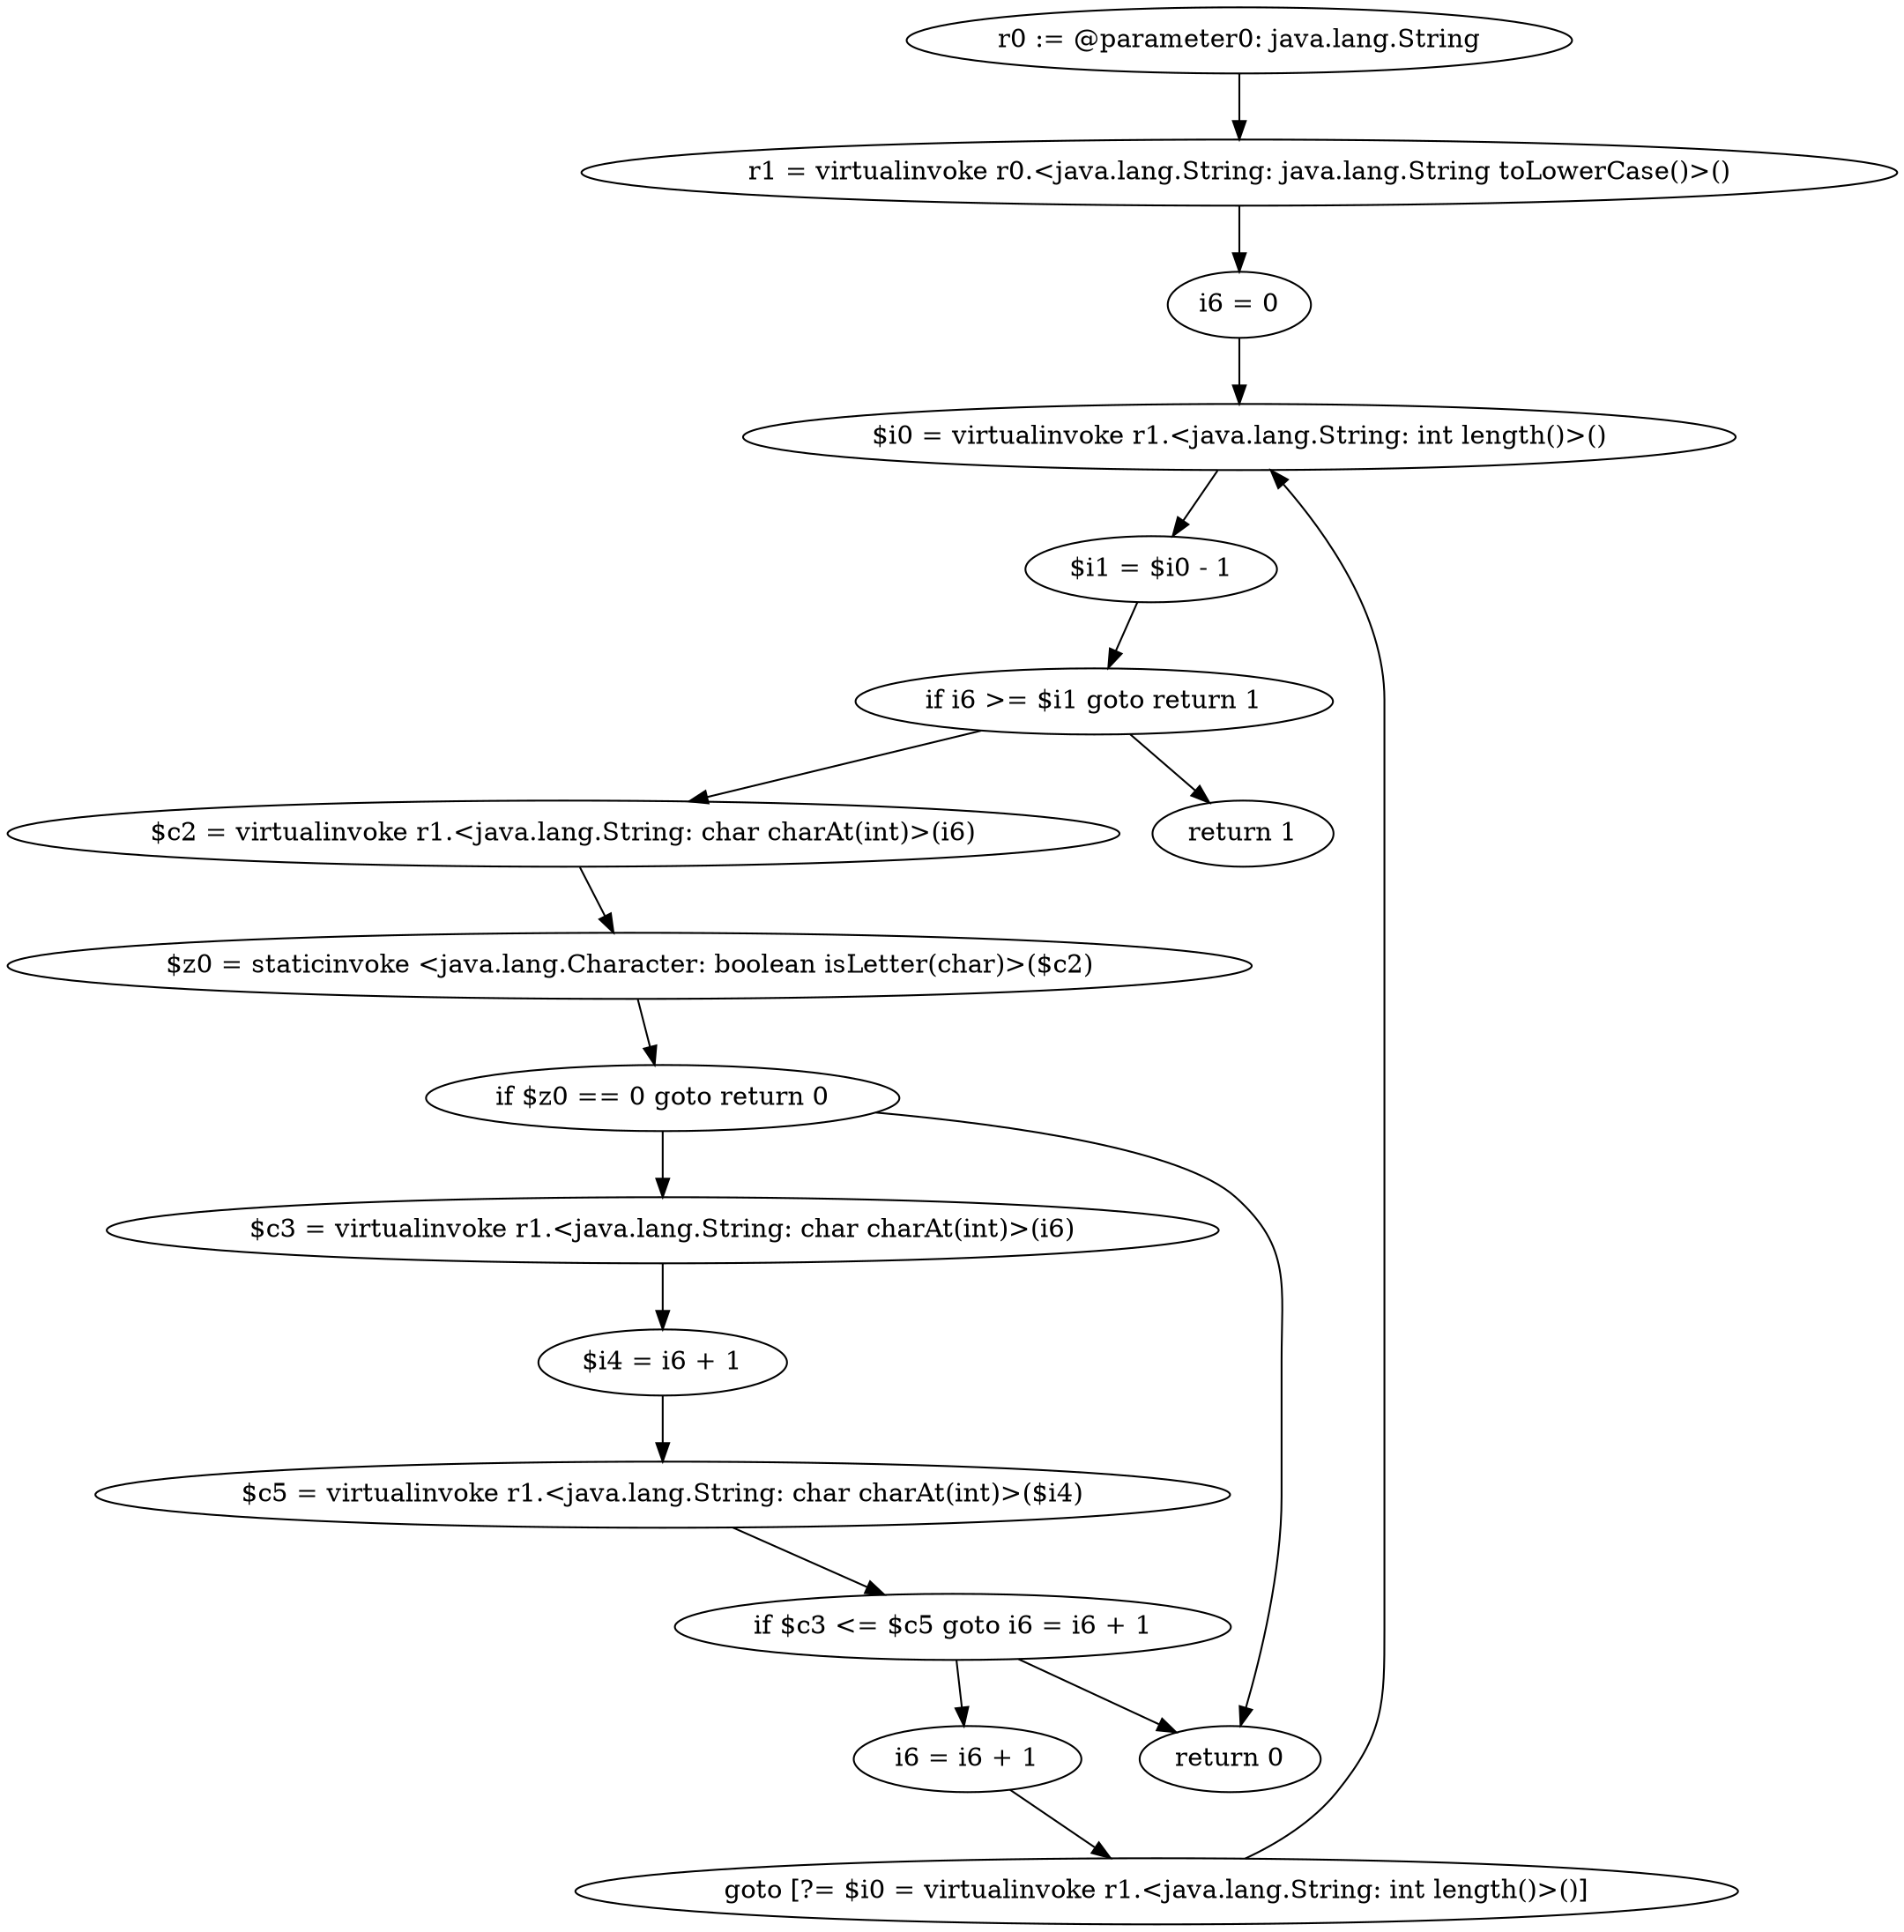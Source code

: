 digraph "unitGraph" {
    "r0 := @parameter0: java.lang.String"
    "r1 = virtualinvoke r0.<java.lang.String: java.lang.String toLowerCase()>()"
    "i6 = 0"
    "$i0 = virtualinvoke r1.<java.lang.String: int length()>()"
    "$i1 = $i0 - 1"
    "if i6 >= $i1 goto return 1"
    "$c2 = virtualinvoke r1.<java.lang.String: char charAt(int)>(i6)"
    "$z0 = staticinvoke <java.lang.Character: boolean isLetter(char)>($c2)"
    "if $z0 == 0 goto return 0"
    "$c3 = virtualinvoke r1.<java.lang.String: char charAt(int)>(i6)"
    "$i4 = i6 + 1"
    "$c5 = virtualinvoke r1.<java.lang.String: char charAt(int)>($i4)"
    "if $c3 <= $c5 goto i6 = i6 + 1"
    "return 0"
    "i6 = i6 + 1"
    "goto [?= $i0 = virtualinvoke r1.<java.lang.String: int length()>()]"
    "return 1"
    "r0 := @parameter0: java.lang.String"->"r1 = virtualinvoke r0.<java.lang.String: java.lang.String toLowerCase()>()";
    "r1 = virtualinvoke r0.<java.lang.String: java.lang.String toLowerCase()>()"->"i6 = 0";
    "i6 = 0"->"$i0 = virtualinvoke r1.<java.lang.String: int length()>()";
    "$i0 = virtualinvoke r1.<java.lang.String: int length()>()"->"$i1 = $i0 - 1";
    "$i1 = $i0 - 1"->"if i6 >= $i1 goto return 1";
    "if i6 >= $i1 goto return 1"->"$c2 = virtualinvoke r1.<java.lang.String: char charAt(int)>(i6)";
    "if i6 >= $i1 goto return 1"->"return 1";
    "$c2 = virtualinvoke r1.<java.lang.String: char charAt(int)>(i6)"->"$z0 = staticinvoke <java.lang.Character: boolean isLetter(char)>($c2)";
    "$z0 = staticinvoke <java.lang.Character: boolean isLetter(char)>($c2)"->"if $z0 == 0 goto return 0";
    "if $z0 == 0 goto return 0"->"$c3 = virtualinvoke r1.<java.lang.String: char charAt(int)>(i6)";
    "if $z0 == 0 goto return 0"->"return 0";
    "$c3 = virtualinvoke r1.<java.lang.String: char charAt(int)>(i6)"->"$i4 = i6 + 1";
    "$i4 = i6 + 1"->"$c5 = virtualinvoke r1.<java.lang.String: char charAt(int)>($i4)";
    "$c5 = virtualinvoke r1.<java.lang.String: char charAt(int)>($i4)"->"if $c3 <= $c5 goto i6 = i6 + 1";
    "if $c3 <= $c5 goto i6 = i6 + 1"->"return 0";
    "if $c3 <= $c5 goto i6 = i6 + 1"->"i6 = i6 + 1";
    "i6 = i6 + 1"->"goto [?= $i0 = virtualinvoke r1.<java.lang.String: int length()>()]";
    "goto [?= $i0 = virtualinvoke r1.<java.lang.String: int length()>()]"->"$i0 = virtualinvoke r1.<java.lang.String: int length()>()";
}
